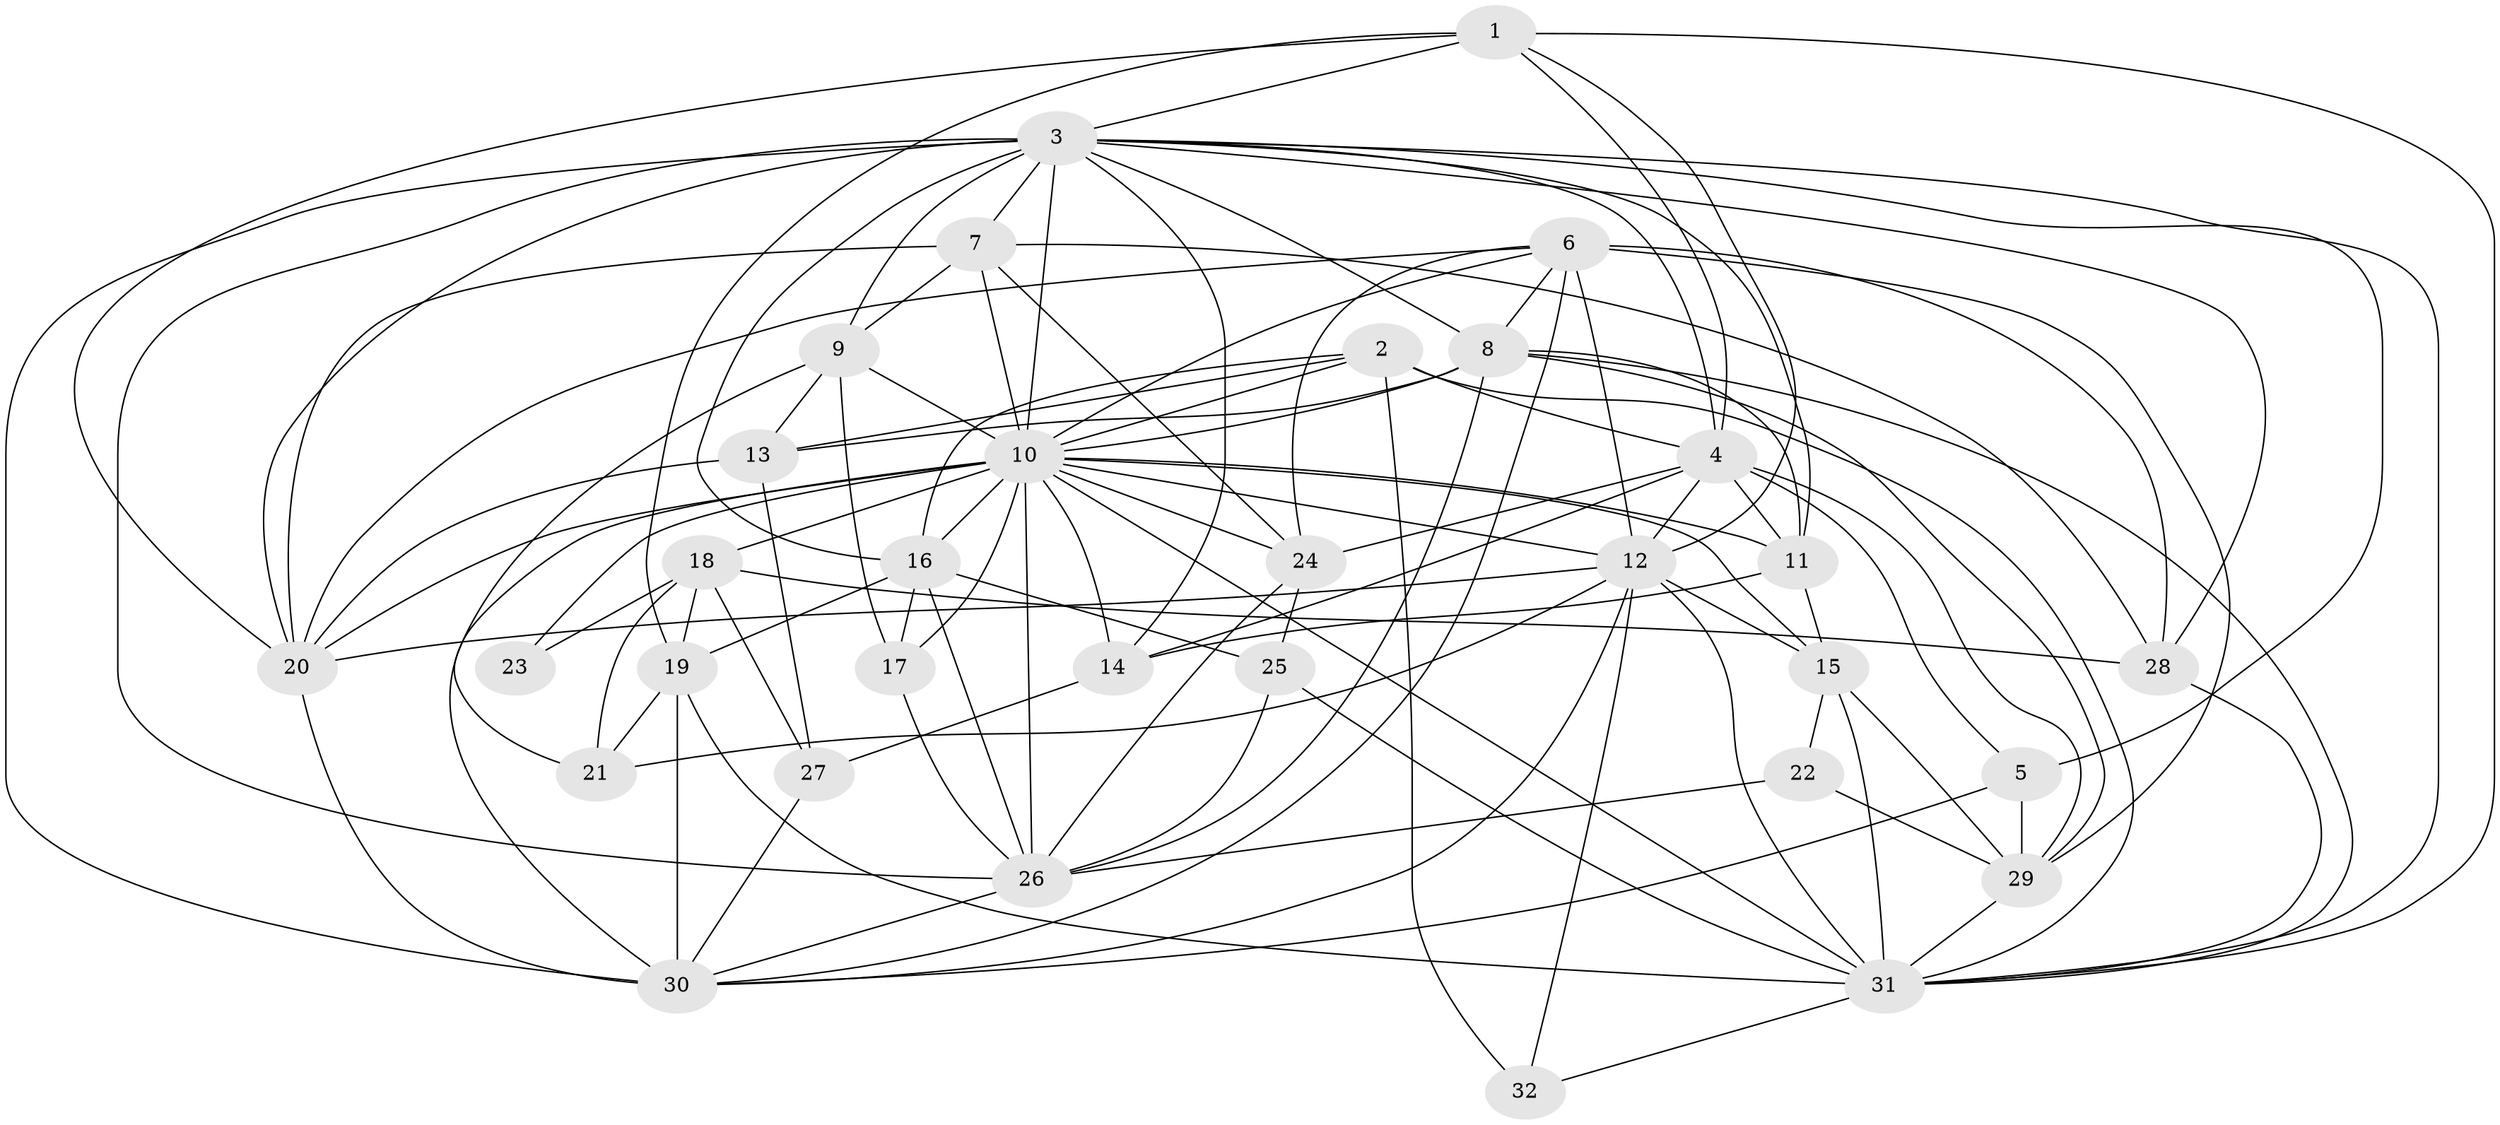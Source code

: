 // original degree distribution, {5: 0.14285714285714285, 6: 0.11428571428571428, 4: 0.2761904761904762, 2: 0.11428571428571428, 7: 0.0380952380952381, 3: 0.3047619047619048, 9: 0.009523809523809525}
// Generated by graph-tools (version 1.1) at 2025/51/03/04/25 22:51:06]
// undirected, 32 vertices, 109 edges
graph export_dot {
  node [color=gray90,style=filled];
  1;
  2;
  3;
  4;
  5;
  6;
  7;
  8;
  9;
  10;
  11;
  12;
  13;
  14;
  15;
  16;
  17;
  18;
  19;
  20;
  21;
  22;
  23;
  24;
  25;
  26;
  27;
  28;
  29;
  30;
  31;
  32;
  1 -- 3 [weight=1.0];
  1 -- 4 [weight=1.0];
  1 -- 12 [weight=1.0];
  1 -- 19 [weight=1.0];
  1 -- 20 [weight=1.0];
  1 -- 31 [weight=1.0];
  2 -- 4 [weight=1.0];
  2 -- 10 [weight=1.0];
  2 -- 13 [weight=1.0];
  2 -- 16 [weight=1.0];
  2 -- 31 [weight=1.0];
  2 -- 32 [weight=2.0];
  3 -- 4 [weight=1.0];
  3 -- 5 [weight=1.0];
  3 -- 7 [weight=2.0];
  3 -- 8 [weight=1.0];
  3 -- 9 [weight=1.0];
  3 -- 10 [weight=1.0];
  3 -- 11 [weight=1.0];
  3 -- 14 [weight=1.0];
  3 -- 16 [weight=1.0];
  3 -- 20 [weight=2.0];
  3 -- 26 [weight=1.0];
  3 -- 28 [weight=1.0];
  3 -- 30 [weight=2.0];
  3 -- 31 [weight=2.0];
  4 -- 5 [weight=1.0];
  4 -- 11 [weight=1.0];
  4 -- 12 [weight=1.0];
  4 -- 14 [weight=1.0];
  4 -- 24 [weight=1.0];
  4 -- 29 [weight=1.0];
  5 -- 29 [weight=1.0];
  5 -- 30 [weight=1.0];
  6 -- 8 [weight=1.0];
  6 -- 10 [weight=1.0];
  6 -- 12 [weight=2.0];
  6 -- 20 [weight=1.0];
  6 -- 24 [weight=1.0];
  6 -- 28 [weight=1.0];
  6 -- 29 [weight=1.0];
  6 -- 30 [weight=1.0];
  7 -- 9 [weight=1.0];
  7 -- 10 [weight=1.0];
  7 -- 20 [weight=2.0];
  7 -- 24 [weight=1.0];
  7 -- 28 [weight=1.0];
  8 -- 10 [weight=2.0];
  8 -- 11 [weight=1.0];
  8 -- 13 [weight=1.0];
  8 -- 26 [weight=1.0];
  8 -- 29 [weight=1.0];
  8 -- 31 [weight=1.0];
  9 -- 10 [weight=2.0];
  9 -- 13 [weight=2.0];
  9 -- 17 [weight=2.0];
  9 -- 21 [weight=2.0];
  10 -- 11 [weight=2.0];
  10 -- 12 [weight=1.0];
  10 -- 14 [weight=1.0];
  10 -- 15 [weight=1.0];
  10 -- 16 [weight=1.0];
  10 -- 17 [weight=1.0];
  10 -- 18 [weight=1.0];
  10 -- 20 [weight=2.0];
  10 -- 23 [weight=2.0];
  10 -- 24 [weight=1.0];
  10 -- 26 [weight=1.0];
  10 -- 30 [weight=3.0];
  10 -- 31 [weight=1.0];
  11 -- 14 [weight=1.0];
  11 -- 15 [weight=1.0];
  12 -- 15 [weight=1.0];
  12 -- 20 [weight=2.0];
  12 -- 21 [weight=1.0];
  12 -- 30 [weight=2.0];
  12 -- 31 [weight=2.0];
  12 -- 32 [weight=1.0];
  13 -- 20 [weight=2.0];
  13 -- 27 [weight=1.0];
  14 -- 27 [weight=1.0];
  15 -- 22 [weight=1.0];
  15 -- 29 [weight=1.0];
  15 -- 31 [weight=2.0];
  16 -- 17 [weight=1.0];
  16 -- 19 [weight=1.0];
  16 -- 25 [weight=1.0];
  16 -- 26 [weight=1.0];
  17 -- 26 [weight=1.0];
  18 -- 19 [weight=2.0];
  18 -- 21 [weight=1.0];
  18 -- 23 [weight=1.0];
  18 -- 27 [weight=1.0];
  18 -- 28 [weight=1.0];
  19 -- 21 [weight=1.0];
  19 -- 30 [weight=1.0];
  19 -- 31 [weight=1.0];
  20 -- 30 [weight=1.0];
  22 -- 26 [weight=1.0];
  22 -- 29 [weight=1.0];
  24 -- 25 [weight=2.0];
  24 -- 26 [weight=1.0];
  25 -- 26 [weight=1.0];
  25 -- 31 [weight=1.0];
  26 -- 30 [weight=1.0];
  27 -- 30 [weight=1.0];
  28 -- 31 [weight=1.0];
  29 -- 31 [weight=1.0];
  31 -- 32 [weight=1.0];
}
